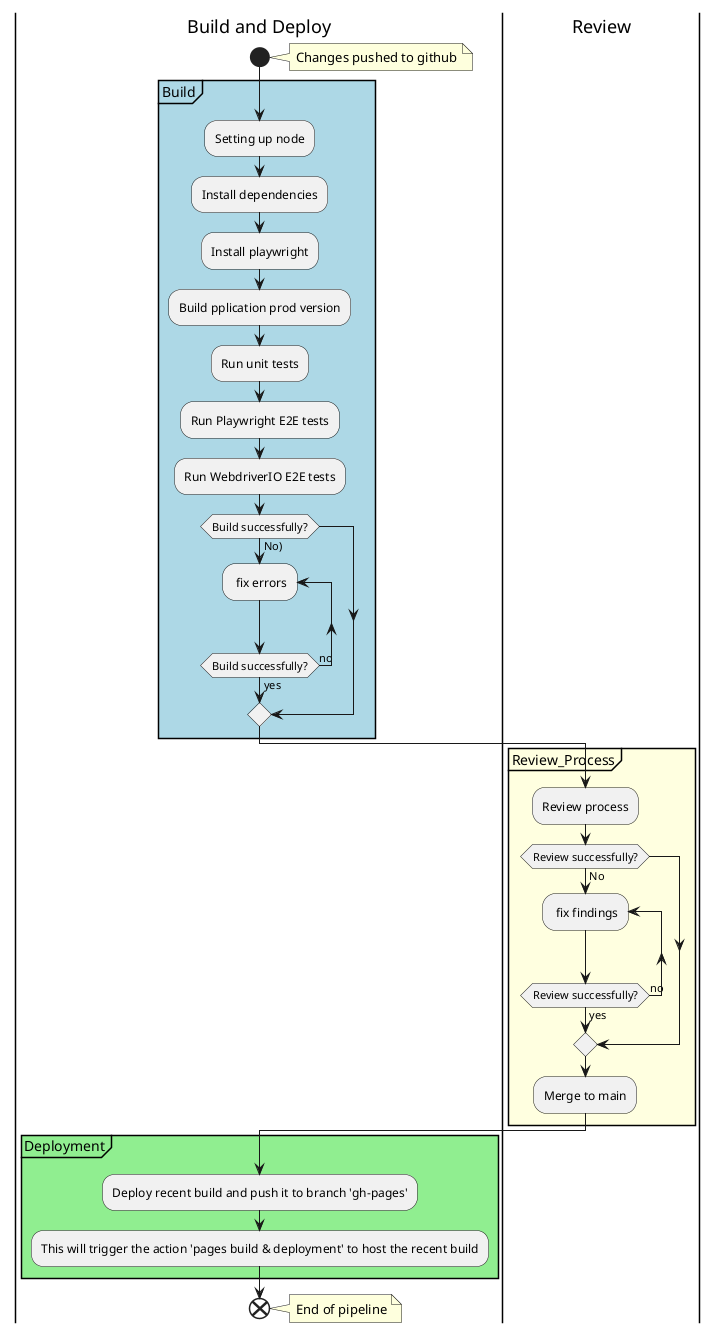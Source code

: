 /'
This document describes the workflow of the deployment process
'/
@startuml Build, Test & Trigger Deploy

|Build and Deploy|
start
note right: Changes pushed to github

partition Build #lightBlue{
:Setting up node;
:Install dependencies;
:Install playwright;
:Build pplication prod version;
:Run unit tests;
:Run Playwright E2E tests;
:Run WebdriverIO E2E tests;
if (Build successfully?) then (No))
  repeat: fix errors
  repeat while (Build successfully?) is (no) not (yes)
endif
}

|Review|
partition Review_Process #lightYellow{
:Review process;
if (Review successfully?) then (No)
  repeat: fix findings
  repeat while (Review successfully?) is (no) not (yes)
endif
:Merge to main;
}

|Build and Deploy|
partition Deployment #lightGreen {
  :Deploy recent build and push it to branch 'gh-pages';
  :This will trigger the action 'pages build & deployment' to host the recent build;
}
end
note right: End of pipeline
@enduml
